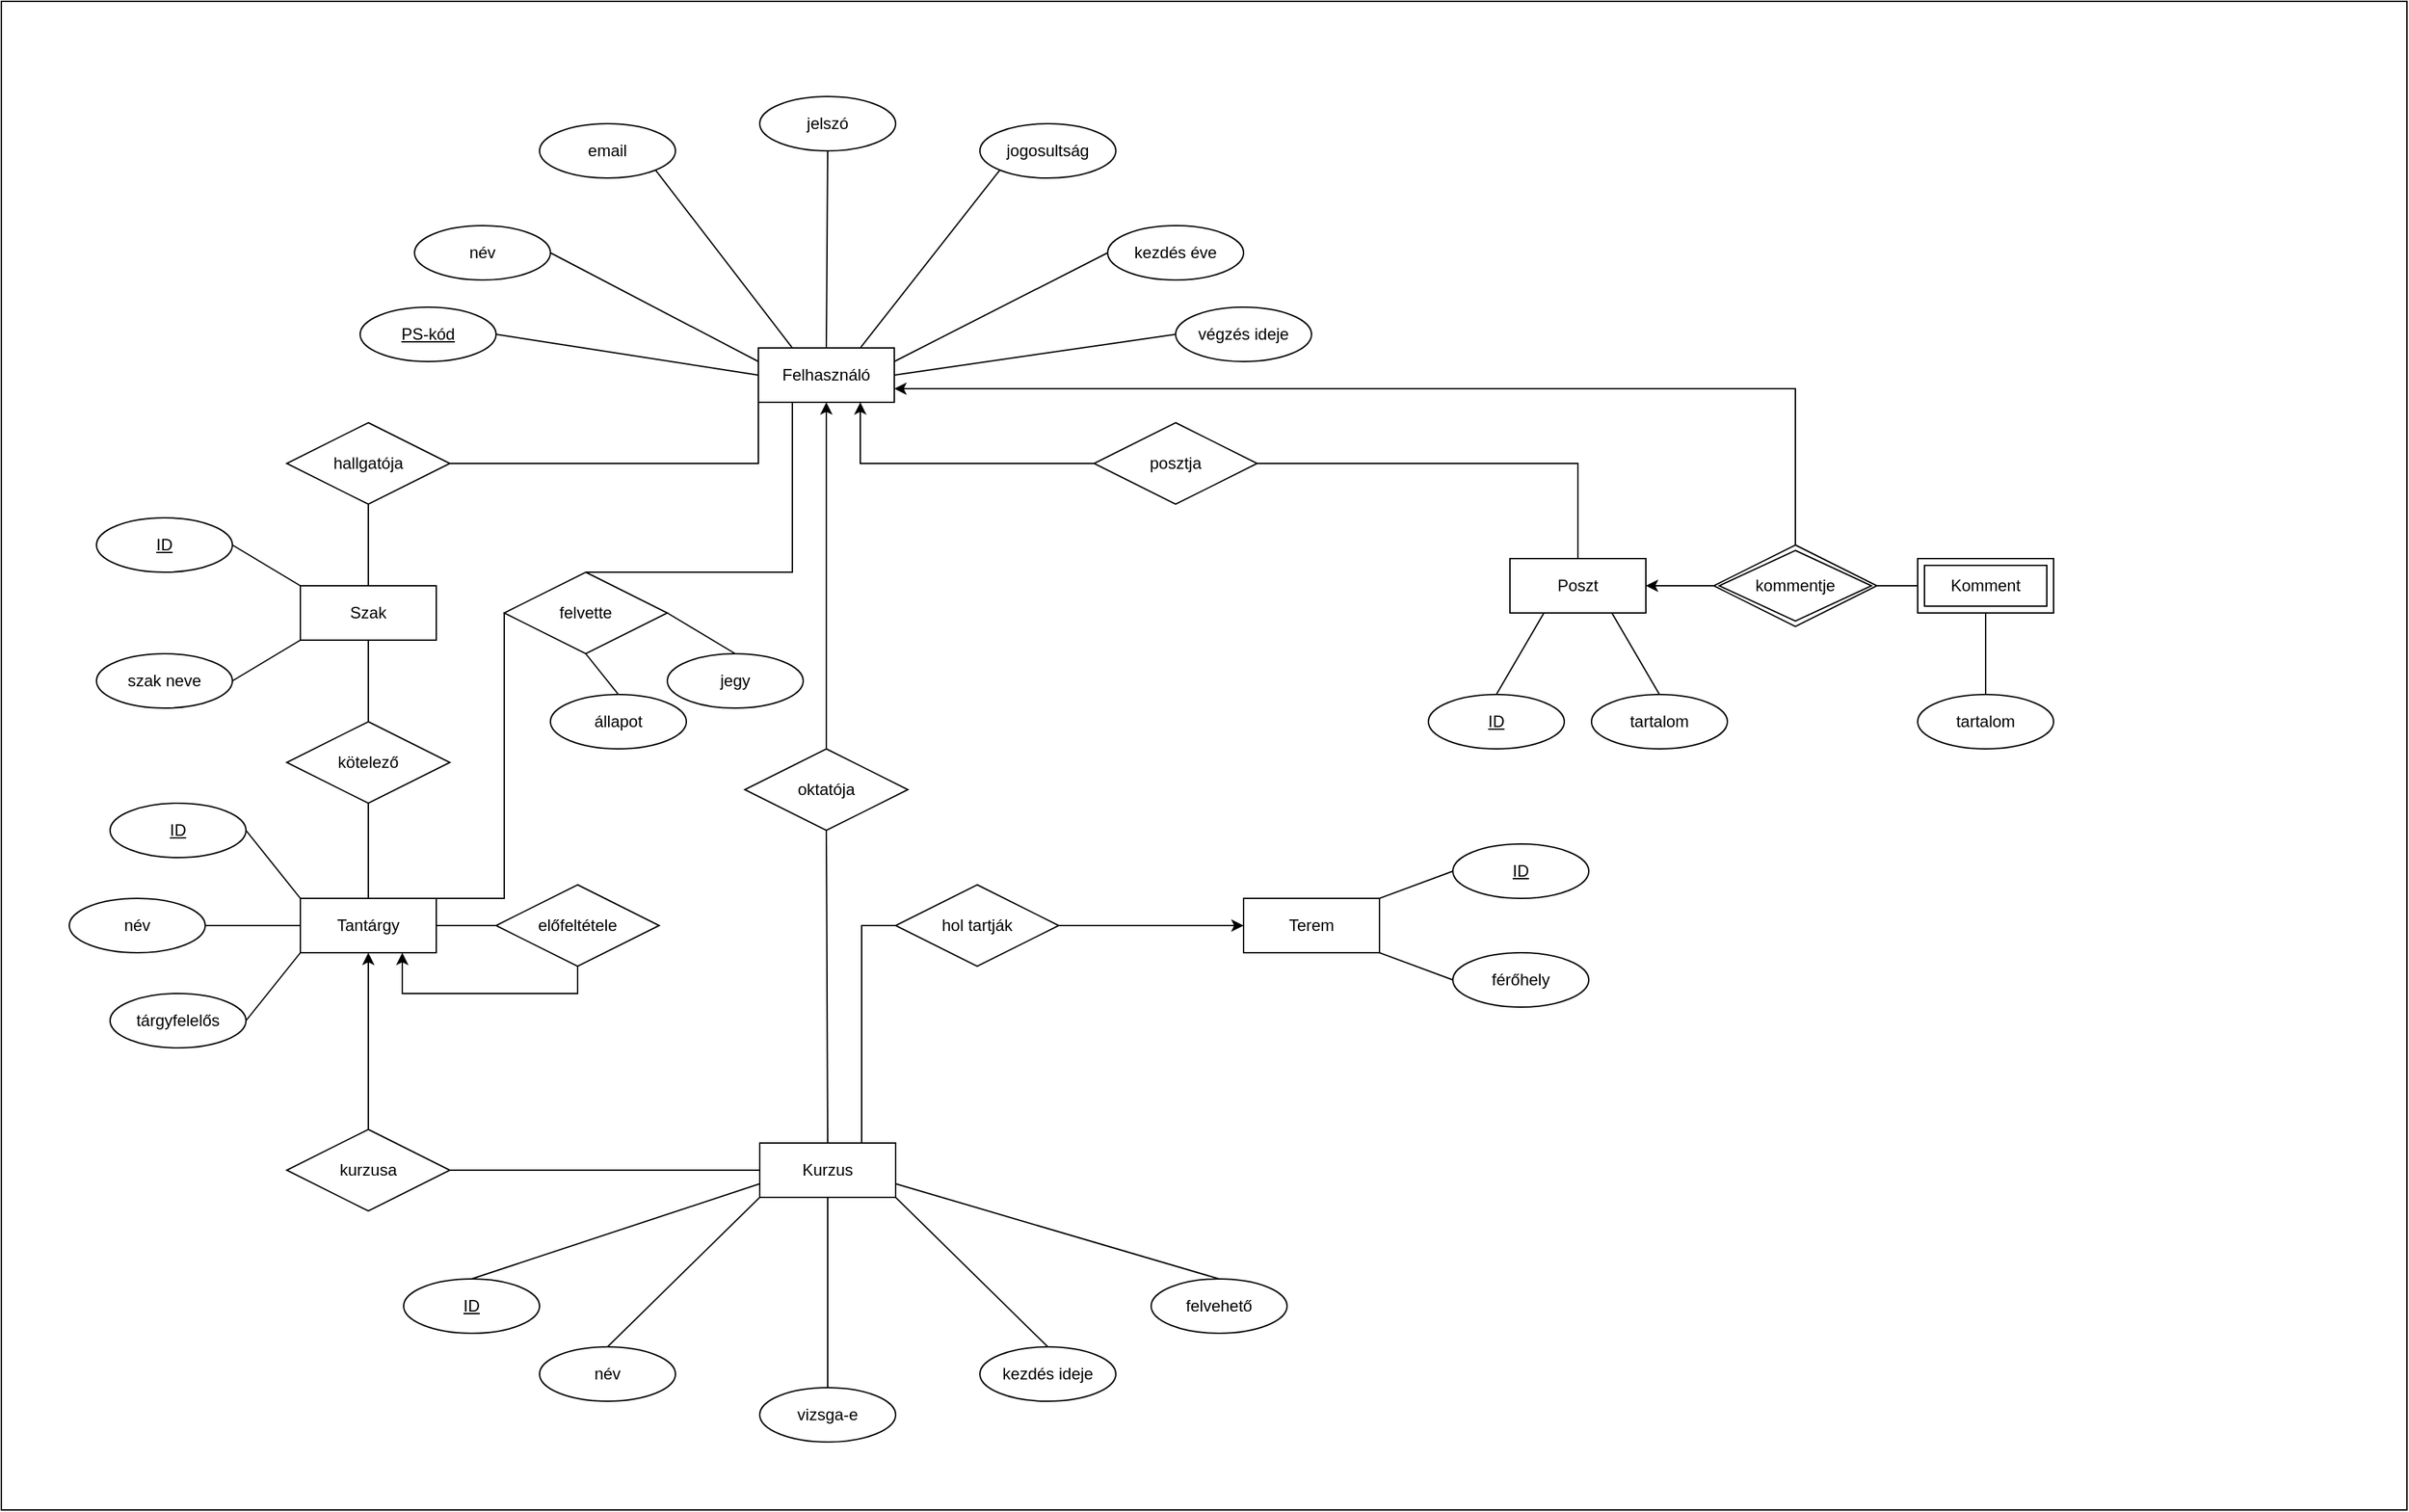 <mxfile version="20.8.20" type="device"><diagram name="Page-1" id="Y0e6SzUFCuxDYkB4po60"><mxGraphModel dx="2442" dy="1972" grid="1" gridSize="10" guides="1" tooltips="1" connect="1" arrows="1" fold="1" page="1" pageScale="1" pageWidth="827" pageHeight="1169" math="0" shadow="0"><root><mxCell id="0"/><mxCell id="1" parent="0"/><mxCell id="MBS28KYhD1e06h57C5Vg-29" value="" style="rounded=0;whiteSpace=wrap;html=1;" parent="1" vertex="1"><mxGeometry x="-200" y="-340" width="1770" height="1110" as="geometry"/></mxCell><mxCell id="FNG3ygOvm1-tkv7uxaXg-1" value="Felhasználó" style="whiteSpace=wrap;html=1;align=center;" parent="1" vertex="1"><mxGeometry x="357" y="-85" width="100" height="40" as="geometry"/></mxCell><mxCell id="FNG3ygOvm1-tkv7uxaXg-2" value="Terem" style="whiteSpace=wrap;html=1;align=center;" parent="1" vertex="1"><mxGeometry x="714" y="320" width="100" height="40" as="geometry"/></mxCell><mxCell id="FNG3ygOvm1-tkv7uxaXg-3" value="Szak" style="whiteSpace=wrap;html=1;align=center;" parent="1" vertex="1"><mxGeometry x="20" y="90" width="100" height="40" as="geometry"/></mxCell><mxCell id="FNG3ygOvm1-tkv7uxaXg-8" value="Kurzus" style="whiteSpace=wrap;html=1;align=center;" parent="1" vertex="1"><mxGeometry x="358" y="500" width="100" height="40" as="geometry"/></mxCell><mxCell id="FNG3ygOvm1-tkv7uxaXg-12" value="Tantárgy" style="whiteSpace=wrap;html=1;align=center;" parent="1" vertex="1"><mxGeometry x="20" y="320" width="100" height="40" as="geometry"/></mxCell><mxCell id="FNG3ygOvm1-tkv7uxaXg-16" value="végzés ideje" style="ellipse;whiteSpace=wrap;html=1;align=center;" parent="1" vertex="1"><mxGeometry x="664" y="-115" width="100" height="40" as="geometry"/></mxCell><mxCell id="FNG3ygOvm1-tkv7uxaXg-17" value="jogosultság" style="ellipse;whiteSpace=wrap;html=1;align=center;" parent="1" vertex="1"><mxGeometry x="520" y="-250" width="100" height="40" as="geometry"/></mxCell><mxCell id="FNG3ygOvm1-tkv7uxaXg-20" value="email" style="ellipse;whiteSpace=wrap;html=1;align=center;" parent="1" vertex="1"><mxGeometry x="196" y="-250" width="100" height="40" as="geometry"/></mxCell><mxCell id="FNG3ygOvm1-tkv7uxaXg-21" value="név" style="ellipse;whiteSpace=wrap;html=1;align=center;" parent="1" vertex="1"><mxGeometry x="104" y="-175" width="100" height="40" as="geometry"/></mxCell><mxCell id="FNG3ygOvm1-tkv7uxaXg-22" value="kezdés éve" style="ellipse;whiteSpace=wrap;html=1;align=center;" parent="1" vertex="1"><mxGeometry x="614" y="-175" width="100" height="40" as="geometry"/></mxCell><mxCell id="FNG3ygOvm1-tkv7uxaXg-23" value="" style="endArrow=none;html=1;rounded=0;entryX=0;entryY=0.5;entryDx=0;entryDy=0;exitX=1;exitY=0.5;exitDx=0;exitDy=0;" parent="1" source="FNG3ygOvm1-tkv7uxaXg-31" target="FNG3ygOvm1-tkv7uxaXg-1" edge="1"><mxGeometry relative="1" as="geometry"><mxPoint x="234" y="-35" as="sourcePoint"/><mxPoint x="594" y="135" as="targetPoint"/></mxGeometry></mxCell><mxCell id="FNG3ygOvm1-tkv7uxaXg-24" value="" style="endArrow=none;html=1;rounded=0;exitX=1;exitY=0.5;exitDx=0;exitDy=0;entryX=0;entryY=0.25;entryDx=0;entryDy=0;" parent="1" source="FNG3ygOvm1-tkv7uxaXg-21" target="FNG3ygOvm1-tkv7uxaXg-1" edge="1"><mxGeometry relative="1" as="geometry"><mxPoint x="244" y="-135" as="sourcePoint"/><mxPoint x="444" y="-105" as="targetPoint"/></mxGeometry></mxCell><mxCell id="FNG3ygOvm1-tkv7uxaXg-25" value="" style="endArrow=none;html=1;rounded=0;exitX=1;exitY=1;exitDx=0;exitDy=0;entryX=0.25;entryY=0;entryDx=0;entryDy=0;" parent="1" source="FNG3ygOvm1-tkv7uxaXg-20" target="FNG3ygOvm1-tkv7uxaXg-1" edge="1"><mxGeometry relative="1" as="geometry"><mxPoint x="194" y="-75" as="sourcePoint"/><mxPoint x="394" y="-45" as="targetPoint"/></mxGeometry></mxCell><mxCell id="FNG3ygOvm1-tkv7uxaXg-28" value="" style="endArrow=none;html=1;rounded=0;exitX=0;exitY=1;exitDx=0;exitDy=0;entryX=0.75;entryY=0;entryDx=0;entryDy=0;" parent="1" source="FNG3ygOvm1-tkv7uxaXg-17" target="FNG3ygOvm1-tkv7uxaXg-1" edge="1"><mxGeometry relative="1" as="geometry"><mxPoint x="224" y="-45" as="sourcePoint"/><mxPoint x="424" y="-15" as="targetPoint"/></mxGeometry></mxCell><mxCell id="FNG3ygOvm1-tkv7uxaXg-29" value="" style="endArrow=none;html=1;rounded=0;exitX=0;exitY=0.5;exitDx=0;exitDy=0;entryX=1;entryY=0.25;entryDx=0;entryDy=0;" parent="1" source="FNG3ygOvm1-tkv7uxaXg-22" target="FNG3ygOvm1-tkv7uxaXg-1" edge="1"><mxGeometry relative="1" as="geometry"><mxPoint x="234" y="-35" as="sourcePoint"/><mxPoint x="434" y="-5" as="targetPoint"/></mxGeometry></mxCell><mxCell id="FNG3ygOvm1-tkv7uxaXg-30" value="" style="endArrow=none;html=1;rounded=0;exitX=0;exitY=0.5;exitDx=0;exitDy=0;entryX=1;entryY=0.5;entryDx=0;entryDy=0;" parent="1" source="FNG3ygOvm1-tkv7uxaXg-16" target="FNG3ygOvm1-tkv7uxaXg-1" edge="1"><mxGeometry relative="1" as="geometry"><mxPoint x="244" y="-25" as="sourcePoint"/><mxPoint x="444" y="5" as="targetPoint"/></mxGeometry></mxCell><mxCell id="FNG3ygOvm1-tkv7uxaXg-31" value="PS-kód" style="ellipse;whiteSpace=wrap;html=1;align=center;fontStyle=4;" parent="1" vertex="1"><mxGeometry x="64" y="-115" width="100" height="40" as="geometry"/></mxCell><mxCell id="FNG3ygOvm1-tkv7uxaXg-33" value="szak neve" style="ellipse;whiteSpace=wrap;html=1;align=center;" parent="1" vertex="1"><mxGeometry x="-130" y="140" width="100" height="40" as="geometry"/></mxCell><mxCell id="FNG3ygOvm1-tkv7uxaXg-34" value="ID" style="ellipse;whiteSpace=wrap;html=1;align=center;fontStyle=4;" parent="1" vertex="1"><mxGeometry x="-130" y="40" width="100" height="40" as="geometry"/></mxCell><mxCell id="FNG3ygOvm1-tkv7uxaXg-35" value="" style="endArrow=none;html=1;rounded=0;entryX=0;entryY=0;entryDx=0;entryDy=0;exitX=1;exitY=0.5;exitDx=0;exitDy=0;" parent="1" source="FNG3ygOvm1-tkv7uxaXg-34" target="FNG3ygOvm1-tkv7uxaXg-3" edge="1"><mxGeometry relative="1" as="geometry"><mxPoint x="151" y="80" as="sourcePoint"/><mxPoint x="344" y="130" as="targetPoint"/></mxGeometry></mxCell><mxCell id="FNG3ygOvm1-tkv7uxaXg-36" value="" style="endArrow=none;html=1;rounded=0;entryX=0;entryY=1;entryDx=0;entryDy=0;exitX=1;exitY=0.5;exitDx=0;exitDy=0;" parent="1" source="FNG3ygOvm1-tkv7uxaXg-33" target="FNG3ygOvm1-tkv7uxaXg-3" edge="1"><mxGeometry relative="1" as="geometry"><mxPoint x="324" y="-10" as="sourcePoint"/><mxPoint x="517" y="40" as="targetPoint"/></mxGeometry></mxCell><mxCell id="FNG3ygOvm1-tkv7uxaXg-37" value="tárgyfelelős" style="ellipse;whiteSpace=wrap;html=1;align=center;" parent="1" vertex="1"><mxGeometry x="-120" y="390" width="100" height="40" as="geometry"/></mxCell><mxCell id="FNG3ygOvm1-tkv7uxaXg-38" value="ID" style="ellipse;whiteSpace=wrap;html=1;align=center;fontStyle=4;" parent="1" vertex="1"><mxGeometry x="-120" y="250" width="100" height="40" as="geometry"/></mxCell><mxCell id="FNG3ygOvm1-tkv7uxaXg-39" value="név" style="ellipse;whiteSpace=wrap;html=1;align=center;" parent="1" vertex="1"><mxGeometry x="-150" y="320" width="100" height="40" as="geometry"/></mxCell><mxCell id="FNG3ygOvm1-tkv7uxaXg-41" value="" style="endArrow=none;html=1;rounded=0;entryX=0;entryY=0;entryDx=0;entryDy=0;exitX=1;exitY=0.5;exitDx=0;exitDy=0;" parent="1" source="FNG3ygOvm1-tkv7uxaXg-38" target="FNG3ygOvm1-tkv7uxaXg-12" edge="1"><mxGeometry relative="1" as="geometry"><mxPoint x="364" y="-80" as="sourcePoint"/><mxPoint x="557" y="-30" as="targetPoint"/></mxGeometry></mxCell><mxCell id="FNG3ygOvm1-tkv7uxaXg-42" value="" style="endArrow=none;html=1;rounded=0;entryX=0;entryY=0.5;entryDx=0;entryDy=0;exitX=1;exitY=0.5;exitDx=0;exitDy=0;" parent="1" source="FNG3ygOvm1-tkv7uxaXg-39" target="FNG3ygOvm1-tkv7uxaXg-12" edge="1"><mxGeometry relative="1" as="geometry"><mxPoint x="374" y="-70" as="sourcePoint"/><mxPoint x="567" y="-20" as="targetPoint"/></mxGeometry></mxCell><mxCell id="FNG3ygOvm1-tkv7uxaXg-43" value="" style="endArrow=none;html=1;rounded=0;entryX=0;entryY=1;entryDx=0;entryDy=0;exitX=1;exitY=0.5;exitDx=0;exitDy=0;" parent="1" source="FNG3ygOvm1-tkv7uxaXg-37" target="FNG3ygOvm1-tkv7uxaXg-12" edge="1"><mxGeometry relative="1" as="geometry"><mxPoint x="384" y="-60" as="sourcePoint"/><mxPoint x="577" y="-10" as="targetPoint"/></mxGeometry></mxCell><mxCell id="FNG3ygOvm1-tkv7uxaXg-44" value="ID" style="ellipse;whiteSpace=wrap;html=1;align=center;fontStyle=4;" parent="1" vertex="1"><mxGeometry x="96" y="600" width="100" height="40" as="geometry"/></mxCell><mxCell id="FNG3ygOvm1-tkv7uxaXg-45" value="kezdés ideje" style="ellipse;whiteSpace=wrap;html=1;align=center;" parent="1" vertex="1"><mxGeometry x="520" y="650" width="100" height="40" as="geometry"/></mxCell><mxCell id="FNG3ygOvm1-tkv7uxaXg-47" value="név" style="ellipse;whiteSpace=wrap;html=1;align=center;" parent="1" vertex="1"><mxGeometry x="196" y="650" width="100" height="40" as="geometry"/></mxCell><mxCell id="FNG3ygOvm1-tkv7uxaXg-50" value="felvehető" style="ellipse;whiteSpace=wrap;html=1;align=center;" parent="1" vertex="1"><mxGeometry x="646" y="600" width="100" height="40" as="geometry"/></mxCell><mxCell id="FNG3ygOvm1-tkv7uxaXg-51" value="" style="endArrow=none;html=1;rounded=0;entryX=0;entryY=1;entryDx=0;entryDy=0;exitX=0.5;exitY=0;exitDx=0;exitDy=0;" parent="1" source="FNG3ygOvm1-tkv7uxaXg-47" target="FNG3ygOvm1-tkv7uxaXg-8" edge="1"><mxGeometry relative="1" as="geometry"><mxPoint x="566" y="675" as="sourcePoint"/><mxPoint x="759" y="725" as="targetPoint"/></mxGeometry></mxCell><mxCell id="FNG3ygOvm1-tkv7uxaXg-52" value="" style="endArrow=none;html=1;rounded=0;entryX=0;entryY=0.75;entryDx=0;entryDy=0;exitX=0.5;exitY=0;exitDx=0;exitDy=0;" parent="1" source="FNG3ygOvm1-tkv7uxaXg-44" target="FNG3ygOvm1-tkv7uxaXg-8" edge="1"><mxGeometry relative="1" as="geometry"><mxPoint x="626" y="530" as="sourcePoint"/><mxPoint x="819" y="580" as="targetPoint"/></mxGeometry></mxCell><mxCell id="FNG3ygOvm1-tkv7uxaXg-55" value="" style="endArrow=none;html=1;rounded=0;entryX=1;entryY=1;entryDx=0;entryDy=0;exitX=0.5;exitY=0;exitDx=0;exitDy=0;" parent="1" source="FNG3ygOvm1-tkv7uxaXg-45" target="FNG3ygOvm1-tkv7uxaXg-8" edge="1"><mxGeometry relative="1" as="geometry"><mxPoint x="416" y="705" as="sourcePoint"/><mxPoint x="466" y="745" as="targetPoint"/></mxGeometry></mxCell><mxCell id="FNG3ygOvm1-tkv7uxaXg-56" value="" style="endArrow=none;html=1;rounded=0;entryX=1;entryY=0.75;entryDx=0;entryDy=0;exitX=0.5;exitY=0;exitDx=0;exitDy=0;" parent="1" source="FNG3ygOvm1-tkv7uxaXg-50" target="FNG3ygOvm1-tkv7uxaXg-8" edge="1"><mxGeometry relative="1" as="geometry"><mxPoint x="426" y="715" as="sourcePoint"/><mxPoint x="476" y="755" as="targetPoint"/></mxGeometry></mxCell><mxCell id="FNG3ygOvm1-tkv7uxaXg-58" value="" style="endArrow=none;html=1;rounded=0;entryX=0;entryY=0.5;entryDx=0;entryDy=0;exitX=1;exitY=0;exitDx=0;exitDy=0;" parent="1" source="FNG3ygOvm1-tkv7uxaXg-2" target="FNG3ygOvm1-tkv7uxaXg-59" edge="1"><mxGeometry relative="1" as="geometry"><mxPoint x="284" y="870" as="sourcePoint"/><mxPoint x="908" y="260" as="targetPoint"/></mxGeometry></mxCell><mxCell id="FNG3ygOvm1-tkv7uxaXg-59" value="ID" style="ellipse;whiteSpace=wrap;html=1;align=center;fontStyle=4;" parent="1" vertex="1"><mxGeometry x="868" y="280" width="100" height="40" as="geometry"/></mxCell><mxCell id="FNG3ygOvm1-tkv7uxaXg-61" value="férőhely" style="ellipse;whiteSpace=wrap;html=1;align=center;" parent="1" vertex="1"><mxGeometry x="868" y="360" width="100" height="40" as="geometry"/></mxCell><mxCell id="FNG3ygOvm1-tkv7uxaXg-62" value="" style="endArrow=none;html=1;rounded=0;entryX=0;entryY=0.5;entryDx=0;entryDy=0;exitX=1;exitY=1;exitDx=0;exitDy=0;" parent="1" source="FNG3ygOvm1-tkv7uxaXg-2" target="FNG3ygOvm1-tkv7uxaXg-61" edge="1"><mxGeometry relative="1" as="geometry"><mxPoint x="824" y="330" as="sourcePoint"/><mxPoint x="874" y="270" as="targetPoint"/></mxGeometry></mxCell><mxCell id="iiWgL1HOI85wy5H_4PJJ-1" value="kötelező" style="shape=rhombus;perimeter=rhombusPerimeter;whiteSpace=wrap;html=1;align=center;" parent="1" vertex="1"><mxGeometry x="10" y="190" width="120" height="60" as="geometry"/></mxCell><mxCell id="iiWgL1HOI85wy5H_4PJJ-3" value="" style="endArrow=none;html=1;rounded=0;entryX=0.5;entryY=0;entryDx=0;entryDy=0;exitX=0.5;exitY=1;exitDx=0;exitDy=0;" parent="1" source="iiWgL1HOI85wy5H_4PJJ-1" target="FNG3ygOvm1-tkv7uxaXg-12" edge="1"><mxGeometry relative="1" as="geometry"><mxPoint x="182" y="160" as="sourcePoint"/><mxPoint x="394" y="100" as="targetPoint"/></mxGeometry></mxCell><mxCell id="iiWgL1HOI85wy5H_4PJJ-4" value="" style="endArrow=none;html=1;rounded=0;entryX=0.5;entryY=0;entryDx=0;entryDy=0;exitX=0.5;exitY=1;exitDx=0;exitDy=0;" parent="1" source="FNG3ygOvm1-tkv7uxaXg-3" target="iiWgL1HOI85wy5H_4PJJ-1" edge="1"><mxGeometry relative="1" as="geometry"><mxPoint x="192" y="170" as="sourcePoint"/><mxPoint x="404" y="110" as="targetPoint"/></mxGeometry></mxCell><mxCell id="iiWgL1HOI85wy5H_4PJJ-7" style="edgeStyle=orthogonalEdgeStyle;rounded=0;orthogonalLoop=1;jettySize=auto;html=1;exitX=0.5;exitY=1;exitDx=0;exitDy=0;entryX=0.75;entryY=1;entryDx=0;entryDy=0;" parent="1" source="iiWgL1HOI85wy5H_4PJJ-5" target="FNG3ygOvm1-tkv7uxaXg-12" edge="1"><mxGeometry relative="1" as="geometry"/></mxCell><mxCell id="iiWgL1HOI85wy5H_4PJJ-5" value="előfeltétele" style="shape=rhombus;perimeter=rhombusPerimeter;whiteSpace=wrap;html=1;align=center;" parent="1" vertex="1"><mxGeometry x="164" y="310" width="120" height="60" as="geometry"/></mxCell><mxCell id="iiWgL1HOI85wy5H_4PJJ-6" value="" style="endArrow=none;html=1;rounded=0;entryX=0;entryY=0.5;entryDx=0;entryDy=0;exitX=1;exitY=0.5;exitDx=0;exitDy=0;" parent="1" source="FNG3ygOvm1-tkv7uxaXg-12" target="iiWgL1HOI85wy5H_4PJJ-5" edge="1"><mxGeometry relative="1" as="geometry"><mxPoint x="80" y="260" as="sourcePoint"/><mxPoint x="80" y="330" as="targetPoint"/></mxGeometry></mxCell><mxCell id="iiWgL1HOI85wy5H_4PJJ-16" style="edgeStyle=orthogonalEdgeStyle;rounded=0;orthogonalLoop=1;jettySize=auto;html=1;exitX=1;exitY=0.5;exitDx=0;exitDy=0;" parent="1" source="iiWgL1HOI85wy5H_4PJJ-11" target="FNG3ygOvm1-tkv7uxaXg-2" edge="1"><mxGeometry relative="1" as="geometry"/></mxCell><mxCell id="iiWgL1HOI85wy5H_4PJJ-11" value="hol tartják" style="shape=rhombus;perimeter=rhombusPerimeter;whiteSpace=wrap;html=1;align=center;" parent="1" vertex="1"><mxGeometry x="458" y="310" width="120" height="60" as="geometry"/></mxCell><mxCell id="iiWgL1HOI85wy5H_4PJJ-17" value="" style="endArrow=none;html=1;rounded=0;entryX=0.75;entryY=0;entryDx=0;entryDy=0;exitX=0;exitY=0.5;exitDx=0;exitDy=0;" parent="1" source="iiWgL1HOI85wy5H_4PJJ-11" target="FNG3ygOvm1-tkv7uxaXg-8" edge="1"><mxGeometry relative="1" as="geometry"><mxPoint x="455.0" y="340" as="sourcePoint"/><mxPoint x="430" y="500" as="targetPoint"/><Array as="points"><mxPoint x="433" y="340"/></Array></mxGeometry></mxCell><mxCell id="iiWgL1HOI85wy5H_4PJJ-18" value="vizsga-e" style="ellipse;whiteSpace=wrap;html=1;align=center;" parent="1" vertex="1"><mxGeometry x="358" y="680" width="100" height="40" as="geometry"/></mxCell><mxCell id="iiWgL1HOI85wy5H_4PJJ-19" value="" style="endArrow=none;html=1;rounded=0;entryX=0.5;entryY=1;entryDx=0;entryDy=0;exitX=0.5;exitY=0;exitDx=0;exitDy=0;" parent="1" source="iiWgL1HOI85wy5H_4PJJ-18" target="FNG3ygOvm1-tkv7uxaXg-8" edge="1"><mxGeometry relative="1" as="geometry"><mxPoint x="344" y="690" as="sourcePoint"/><mxPoint x="393" y="550" as="targetPoint"/></mxGeometry></mxCell><mxCell id="iiWgL1HOI85wy5H_4PJJ-20" value="felvette" style="shape=rhombus;perimeter=rhombusPerimeter;whiteSpace=wrap;html=1;align=center;" parent="1" vertex="1"><mxGeometry x="170" y="80" width="120" height="60" as="geometry"/></mxCell><mxCell id="iiWgL1HOI85wy5H_4PJJ-21" value="" style="endArrow=none;html=1;rounded=0;entryX=1;entryY=0;entryDx=0;entryDy=0;exitX=0;exitY=0.5;exitDx=0;exitDy=0;" parent="1" source="iiWgL1HOI85wy5H_4PJJ-20" target="FNG3ygOvm1-tkv7uxaXg-12" edge="1"><mxGeometry relative="1" as="geometry"><mxPoint x="204" y="240" as="sourcePoint"/><mxPoint x="204" y="310" as="targetPoint"/><Array as="points"><mxPoint x="170" y="320"/></Array></mxGeometry></mxCell><mxCell id="iiWgL1HOI85wy5H_4PJJ-24" value="" style="endArrow=none;html=1;rounded=0;exitX=0.5;exitY=1;exitDx=0;exitDy=0;entryX=0.5;entryY=0;entryDx=0;entryDy=0;" parent="1" source="iiWgL1HOI85wy5H_4PJJ-20" target="iiWgL1HOI85wy5H_4PJJ-25" edge="1"><mxGeometry relative="1" as="geometry"><mxPoint x="80" y="260" as="sourcePoint"/><mxPoint x="280" y="200" as="targetPoint"/></mxGeometry></mxCell><mxCell id="iiWgL1HOI85wy5H_4PJJ-25" value="állapot" style="ellipse;whiteSpace=wrap;html=1;align=center;" parent="1" vertex="1"><mxGeometry x="204" y="170" width="100" height="40" as="geometry"/></mxCell><mxCell id="iiWgL1HOI85wy5H_4PJJ-27" style="edgeStyle=orthogonalEdgeStyle;rounded=0;orthogonalLoop=1;jettySize=auto;html=1;exitX=0.5;exitY=0;exitDx=0;exitDy=0;entryX=0.5;entryY=1;entryDx=0;entryDy=0;" parent="1" source="iiWgL1HOI85wy5H_4PJJ-26" target="FNG3ygOvm1-tkv7uxaXg-12" edge="1"><mxGeometry relative="1" as="geometry"/></mxCell><mxCell id="iiWgL1HOI85wy5H_4PJJ-26" value="kurzusa" style="shape=rhombus;perimeter=rhombusPerimeter;whiteSpace=wrap;html=1;align=center;" parent="1" vertex="1"><mxGeometry x="10" y="490" width="120" height="60" as="geometry"/></mxCell><mxCell id="iiWgL1HOI85wy5H_4PJJ-28" value="" style="endArrow=none;html=1;rounded=0;entryX=0;entryY=0.5;entryDx=0;entryDy=0;exitX=1;exitY=0.5;exitDx=0;exitDy=0;" parent="1" source="iiWgL1HOI85wy5H_4PJJ-26" target="FNG3ygOvm1-tkv7uxaXg-8" edge="1"><mxGeometry relative="1" as="geometry"><mxPoint x="80" y="260" as="sourcePoint"/><mxPoint x="80" y="330" as="targetPoint"/></mxGeometry></mxCell><mxCell id="iiWgL1HOI85wy5H_4PJJ-29" value="hallgatója" style="shape=rhombus;perimeter=rhombusPerimeter;whiteSpace=wrap;html=1;align=center;" parent="1" vertex="1"><mxGeometry x="10" y="-30" width="120" height="60" as="geometry"/></mxCell><mxCell id="iiWgL1HOI85wy5H_4PJJ-31" value="" style="endArrow=none;html=1;rounded=0;entryX=0.5;entryY=0;entryDx=0;entryDy=0;exitX=0.5;exitY=1;exitDx=0;exitDy=0;" parent="1" source="iiWgL1HOI85wy5H_4PJJ-29" target="FNG3ygOvm1-tkv7uxaXg-3" edge="1"><mxGeometry relative="1" as="geometry"><mxPoint x="174" y="-50" as="sourcePoint"/><mxPoint x="367" y="-20" as="targetPoint"/></mxGeometry></mxCell><mxCell id="iiWgL1HOI85wy5H_4PJJ-36" style="edgeStyle=orthogonalEdgeStyle;rounded=0;orthogonalLoop=1;jettySize=auto;html=1;entryX=0.5;entryY=1;entryDx=0;entryDy=0;" parent="1" source="iiWgL1HOI85wy5H_4PJJ-34" target="FNG3ygOvm1-tkv7uxaXg-1" edge="1"><mxGeometry relative="1" as="geometry"/></mxCell><mxCell id="iiWgL1HOI85wy5H_4PJJ-34" value="oktatója" style="shape=rhombus;perimeter=rhombusPerimeter;whiteSpace=wrap;html=1;align=center;" parent="1" vertex="1"><mxGeometry x="347" y="210" width="120" height="60" as="geometry"/></mxCell><mxCell id="iiWgL1HOI85wy5H_4PJJ-35" value="" style="endArrow=none;html=1;rounded=0;entryX=0.5;entryY=1;entryDx=0;entryDy=0;exitX=0.5;exitY=0;exitDx=0;exitDy=0;" parent="1" source="FNG3ygOvm1-tkv7uxaXg-8" target="iiWgL1HOI85wy5H_4PJJ-34" edge="1"><mxGeometry relative="1" as="geometry"><mxPoint x="130" y="350" as="sourcePoint"/><mxPoint x="174" y="350" as="targetPoint"/></mxGeometry></mxCell><mxCell id="iiWgL1HOI85wy5H_4PJJ-37" value="jelszó" style="ellipse;whiteSpace=wrap;html=1;align=center;" parent="1" vertex="1"><mxGeometry x="358" y="-270" width="100" height="40" as="geometry"/></mxCell><mxCell id="iiWgL1HOI85wy5H_4PJJ-40" value="" style="endArrow=none;html=1;rounded=0;exitX=0.5;exitY=1;exitDx=0;exitDy=0;entryX=0.5;entryY=0;entryDx=0;entryDy=0;" parent="1" source="iiWgL1HOI85wy5H_4PJJ-37" target="FNG3ygOvm1-tkv7uxaXg-1" edge="1"><mxGeometry relative="1" as="geometry"><mxPoint x="417" y="-245" as="sourcePoint"/><mxPoint x="417" y="-75" as="targetPoint"/></mxGeometry></mxCell><mxCell id="MBS28KYhD1e06h57C5Vg-1" value="" style="endArrow=none;html=1;rounded=0;entryX=0;entryY=1;entryDx=0;entryDy=0;exitX=1;exitY=0.5;exitDx=0;exitDy=0;" parent="1" source="iiWgL1HOI85wy5H_4PJJ-29" target="FNG3ygOvm1-tkv7uxaXg-1" edge="1"><mxGeometry relative="1" as="geometry"><mxPoint x="80" y="50" as="sourcePoint"/><mxPoint x="80" y="100" as="targetPoint"/><Array as="points"><mxPoint x="357"/></Array></mxGeometry></mxCell><mxCell id="MBS28KYhD1e06h57C5Vg-3" value="jegy" style="ellipse;whiteSpace=wrap;html=1;align=center;" parent="1" vertex="1"><mxGeometry x="290" y="140" width="100" height="40" as="geometry"/></mxCell><mxCell id="MBS28KYhD1e06h57C5Vg-4" value="" style="endArrow=none;html=1;rounded=0;exitX=1;exitY=0.5;exitDx=0;exitDy=0;entryX=0.5;entryY=0;entryDx=0;entryDy=0;" parent="1" source="iiWgL1HOI85wy5H_4PJJ-20" target="MBS28KYhD1e06h57C5Vg-3" edge="1"><mxGeometry relative="1" as="geometry"><mxPoint x="240" y="150" as="sourcePoint"/><mxPoint x="307" y="170" as="targetPoint"/></mxGeometry></mxCell><mxCell id="MBS28KYhD1e06h57C5Vg-5" value="Poszt" style="whiteSpace=wrap;html=1;align=center;" parent="1" vertex="1"><mxGeometry x="910" y="70" width="100" height="40" as="geometry"/></mxCell><mxCell id="MBS28KYhD1e06h57C5Vg-8" style="edgeStyle=orthogonalEdgeStyle;rounded=0;orthogonalLoop=1;jettySize=auto;html=1;entryX=0.75;entryY=1;entryDx=0;entryDy=0;" parent="1" source="MBS28KYhD1e06h57C5Vg-7" target="FNG3ygOvm1-tkv7uxaXg-1" edge="1"><mxGeometry relative="1" as="geometry"/></mxCell><mxCell id="MBS28KYhD1e06h57C5Vg-7" value="posztja" style="shape=rhombus;perimeter=rhombusPerimeter;whiteSpace=wrap;html=1;align=center;" parent="1" vertex="1"><mxGeometry x="604" y="-30" width="120" height="60" as="geometry"/></mxCell><mxCell id="MBS28KYhD1e06h57C5Vg-10" value="" style="endArrow=none;html=1;rounded=0;exitX=0.5;exitY=0;exitDx=0;exitDy=0;entryX=1;entryY=0.5;entryDx=0;entryDy=0;" parent="1" source="MBS28KYhD1e06h57C5Vg-5" target="MBS28KYhD1e06h57C5Vg-7" edge="1"><mxGeometry relative="1" as="geometry"><mxPoint x="674" y="-85" as="sourcePoint"/><mxPoint x="467" y="-55" as="targetPoint"/><Array as="points"><mxPoint x="960"/></Array></mxGeometry></mxCell><mxCell id="MBS28KYhD1e06h57C5Vg-12" value="tartalom" style="ellipse;whiteSpace=wrap;html=1;align=center;" parent="1" vertex="1"><mxGeometry x="970" y="170" width="100" height="40" as="geometry"/></mxCell><mxCell id="MBS28KYhD1e06h57C5Vg-13" value="ID" style="ellipse;whiteSpace=wrap;html=1;align=center;fontStyle=4;" parent="1" vertex="1"><mxGeometry x="850" y="170" width="100" height="40" as="geometry"/></mxCell><mxCell id="MBS28KYhD1e06h57C5Vg-14" value="" style="endArrow=none;html=1;rounded=0;exitX=0.25;exitY=1;exitDx=0;exitDy=0;entryX=0.5;entryY=0;entryDx=0;entryDy=0;" parent="1" source="MBS28KYhD1e06h57C5Vg-5" target="MBS28KYhD1e06h57C5Vg-13" edge="1"><mxGeometry relative="1" as="geometry"><mxPoint x="920" y="100" as="sourcePoint"/><mxPoint x="714" y="280" as="targetPoint"/></mxGeometry></mxCell><mxCell id="MBS28KYhD1e06h57C5Vg-15" value="" style="endArrow=none;html=1;rounded=0;exitX=0.75;exitY=1;exitDx=0;exitDy=0;entryX=0.5;entryY=0;entryDx=0;entryDy=0;" parent="1" source="MBS28KYhD1e06h57C5Vg-5" target="MBS28KYhD1e06h57C5Vg-12" edge="1"><mxGeometry relative="1" as="geometry"><mxPoint x="945" y="120" as="sourcePoint"/><mxPoint x="910" y="180" as="targetPoint"/></mxGeometry></mxCell><mxCell id="MBS28KYhD1e06h57C5Vg-17" style="edgeStyle=orthogonalEdgeStyle;rounded=0;orthogonalLoop=1;jettySize=auto;html=1;entryX=1;entryY=0.5;entryDx=0;entryDy=0;exitX=0;exitY=0.5;exitDx=0;exitDy=0;" parent="1" source="MBS28KYhD1e06h57C5Vg-28" target="MBS28KYhD1e06h57C5Vg-5" edge="1"><mxGeometry relative="1" as="geometry"><mxPoint x="1050" y="90" as="sourcePoint"/></mxGeometry></mxCell><mxCell id="MBS28KYhD1e06h57C5Vg-18" value="" style="endArrow=none;html=1;rounded=0;exitX=1;exitY=0.5;exitDx=0;exitDy=0;entryX=0;entryY=0.5;entryDx=0;entryDy=0;" parent="1" source="MBS28KYhD1e06h57C5Vg-28" target="MBS28KYhD1e06h57C5Vg-19" edge="1"><mxGeometry relative="1" as="geometry"><mxPoint x="1170" y="90" as="sourcePoint"/><mxPoint x="1210" y="90" as="targetPoint"/><Array as="points"><mxPoint x="1180" y="90"/></Array></mxGeometry></mxCell><mxCell id="MBS28KYhD1e06h57C5Vg-19" value="Komment" style="shape=ext;margin=3;double=1;whiteSpace=wrap;html=1;align=center;" parent="1" vertex="1"><mxGeometry x="1210" y="70" width="100" height="40" as="geometry"/></mxCell><mxCell id="MBS28KYhD1e06h57C5Vg-24" style="edgeStyle=orthogonalEdgeStyle;rounded=0;orthogonalLoop=1;jettySize=auto;html=1;entryX=1;entryY=0.75;entryDx=0;entryDy=0;exitX=0.5;exitY=0;exitDx=0;exitDy=0;" parent="1" source="MBS28KYhD1e06h57C5Vg-28" target="FNG3ygOvm1-tkv7uxaXg-1" edge="1"><mxGeometry relative="1" as="geometry"><mxPoint x="1320" y="70" as="sourcePoint"/></mxGeometry></mxCell><mxCell id="MBS28KYhD1e06h57C5Vg-25" value="tartalom" style="ellipse;whiteSpace=wrap;html=1;align=center;" parent="1" vertex="1"><mxGeometry x="1210" y="170" width="100" height="40" as="geometry"/></mxCell><mxCell id="MBS28KYhD1e06h57C5Vg-26" value="" style="endArrow=none;html=1;rounded=0;exitX=0.5;exitY=1;exitDx=0;exitDy=0;entryX=0.5;entryY=0;entryDx=0;entryDy=0;" parent="1" source="MBS28KYhD1e06h57C5Vg-19" target="MBS28KYhD1e06h57C5Vg-25" edge="1"><mxGeometry relative="1" as="geometry"><mxPoint x="1245" y="140" as="sourcePoint"/><mxPoint x="1170" y="210" as="targetPoint"/></mxGeometry></mxCell><mxCell id="MBS28KYhD1e06h57C5Vg-27" value="" style="endArrow=none;html=1;rounded=0;entryX=0.25;entryY=1;entryDx=0;entryDy=0;exitX=0.5;exitY=0;exitDx=0;exitDy=0;" parent="1" source="iiWgL1HOI85wy5H_4PJJ-20" target="FNG3ygOvm1-tkv7uxaXg-1" edge="1"><mxGeometry relative="1" as="geometry"><mxPoint x="180" y="120" as="sourcePoint"/><mxPoint x="130" y="330" as="targetPoint"/><Array as="points"><mxPoint x="382" y="80"/></Array></mxGeometry></mxCell><mxCell id="MBS28KYhD1e06h57C5Vg-28" value="kommentje" style="shape=rhombus;double=1;perimeter=rhombusPerimeter;whiteSpace=wrap;html=1;align=center;" parent="1" vertex="1"><mxGeometry x="1060" y="60" width="120" height="60" as="geometry"/></mxCell></root></mxGraphModel></diagram></mxfile>
